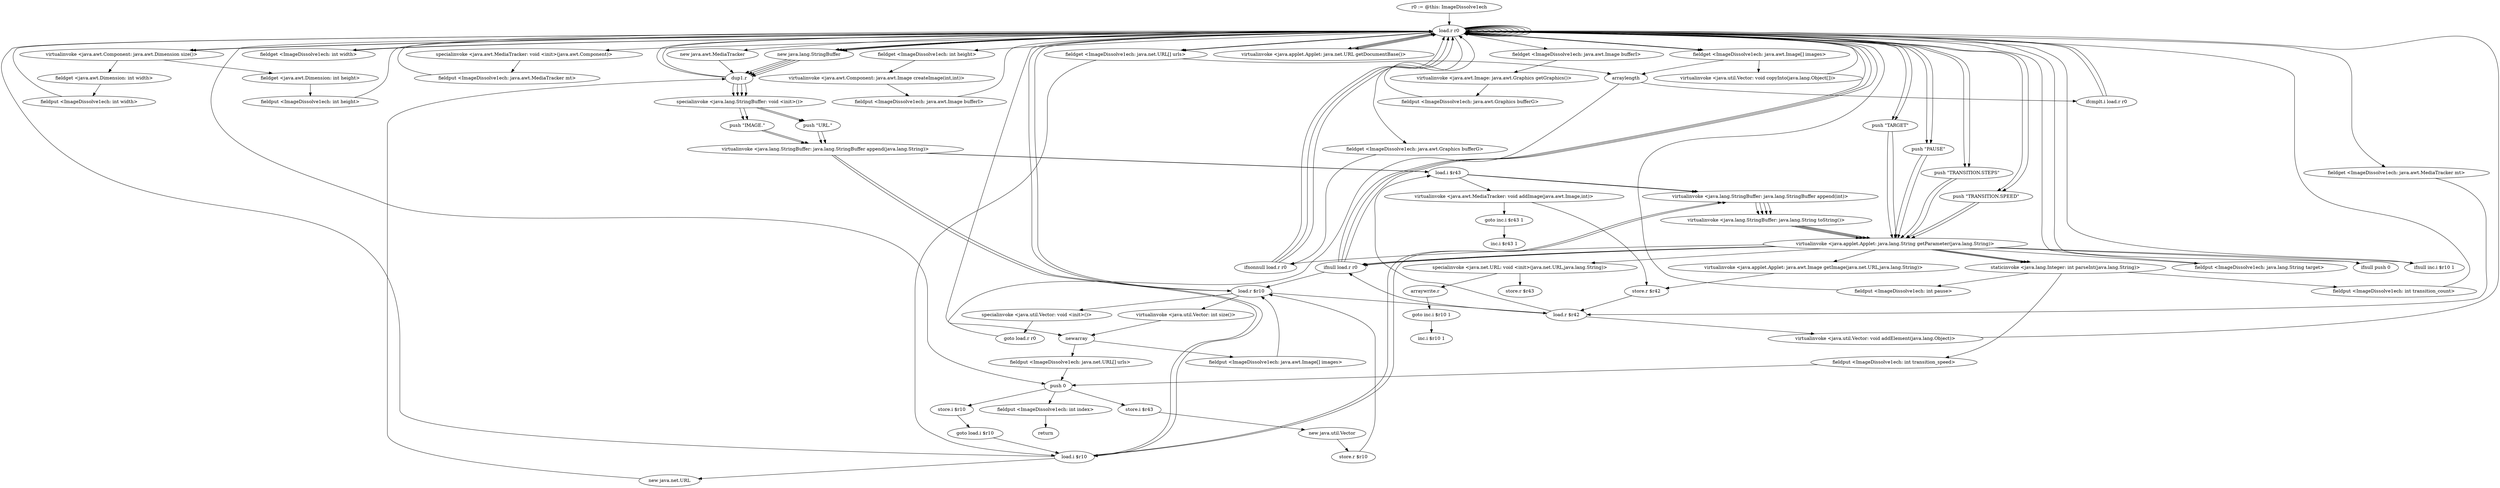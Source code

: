 digraph "" {
    "r0 := @this: ImageDissolve1ech"
    "load.r r0"
    "r0 := @this: ImageDissolve1ech"->"load.r r0";
    "new java.awt.MediaTracker"
    "load.r r0"->"new java.awt.MediaTracker";
    "dup1.r"
    "new java.awt.MediaTracker"->"dup1.r";
    "dup1.r"->"load.r r0";
    "specialinvoke <java.awt.MediaTracker: void <init>(java.awt.Component)>"
    "load.r r0"->"specialinvoke <java.awt.MediaTracker: void <init>(java.awt.Component)>";
    "fieldput <ImageDissolve1ech: java.awt.MediaTracker mt>"
    "specialinvoke <java.awt.MediaTracker: void <init>(java.awt.Component)>"->"fieldput <ImageDissolve1ech: java.awt.MediaTracker mt>";
    "fieldput <ImageDissolve1ech: java.awt.MediaTracker mt>"->"load.r r0";
    "load.r r0"->"load.r r0";
    "virtualinvoke <java.awt.Component: java.awt.Dimension size()>"
    "load.r r0"->"virtualinvoke <java.awt.Component: java.awt.Dimension size()>";
    "fieldget <java.awt.Dimension: int width>"
    "virtualinvoke <java.awt.Component: java.awt.Dimension size()>"->"fieldget <java.awt.Dimension: int width>";
    "fieldput <ImageDissolve1ech: int width>"
    "fieldget <java.awt.Dimension: int width>"->"fieldput <ImageDissolve1ech: int width>";
    "fieldput <ImageDissolve1ech: int width>"->"load.r r0";
    "load.r r0"->"load.r r0";
    "load.r r0"->"virtualinvoke <java.awt.Component: java.awt.Dimension size()>";
    "fieldget <java.awt.Dimension: int height>"
    "virtualinvoke <java.awt.Component: java.awt.Dimension size()>"->"fieldget <java.awt.Dimension: int height>";
    "fieldput <ImageDissolve1ech: int height>"
    "fieldget <java.awt.Dimension: int height>"->"fieldput <ImageDissolve1ech: int height>";
    "fieldput <ImageDissolve1ech: int height>"->"load.r r0";
    "fieldget <ImageDissolve1ech: java.awt.Graphics bufferG>"
    "load.r r0"->"fieldget <ImageDissolve1ech: java.awt.Graphics bufferG>";
    "ifnonnull load.r r0"
    "fieldget <ImageDissolve1ech: java.awt.Graphics bufferG>"->"ifnonnull load.r r0";
    "ifnonnull load.r r0"->"load.r r0";
    "load.r r0"->"load.r r0";
    "load.r r0"->"load.r r0";
    "fieldget <ImageDissolve1ech: int width>"
    "load.r r0"->"fieldget <ImageDissolve1ech: int width>";
    "fieldget <ImageDissolve1ech: int width>"->"load.r r0";
    "fieldget <ImageDissolve1ech: int height>"
    "load.r r0"->"fieldget <ImageDissolve1ech: int height>";
    "virtualinvoke <java.awt.Component: java.awt.Image createImage(int,int)>"
    "fieldget <ImageDissolve1ech: int height>"->"virtualinvoke <java.awt.Component: java.awt.Image createImage(int,int)>";
    "fieldput <ImageDissolve1ech: java.awt.Image bufferI>"
    "virtualinvoke <java.awt.Component: java.awt.Image createImage(int,int)>"->"fieldput <ImageDissolve1ech: java.awt.Image bufferI>";
    "fieldput <ImageDissolve1ech: java.awt.Image bufferI>"->"load.r r0";
    "load.r r0"->"load.r r0";
    "fieldget <ImageDissolve1ech: java.awt.Image bufferI>"
    "load.r r0"->"fieldget <ImageDissolve1ech: java.awt.Image bufferI>";
    "virtualinvoke <java.awt.Image: java.awt.Graphics getGraphics()>"
    "fieldget <ImageDissolve1ech: java.awt.Image bufferI>"->"virtualinvoke <java.awt.Image: java.awt.Graphics getGraphics()>";
    "fieldput <ImageDissolve1ech: java.awt.Graphics bufferG>"
    "virtualinvoke <java.awt.Image: java.awt.Graphics getGraphics()>"->"fieldput <ImageDissolve1ech: java.awt.Graphics bufferG>";
    "fieldput <ImageDissolve1ech: java.awt.Graphics bufferG>"->"load.r r0";
    "push \"TARGET\""
    "load.r r0"->"push \"TARGET\"";
    "virtualinvoke <java.applet.Applet: java.lang.String getParameter(java.lang.String)>"
    "push \"TARGET\""->"virtualinvoke <java.applet.Applet: java.lang.String getParameter(java.lang.String)>";
    "ifnull load.r r0"
    "virtualinvoke <java.applet.Applet: java.lang.String getParameter(java.lang.String)>"->"ifnull load.r r0";
    "ifnull load.r r0"->"load.r r0";
    "load.r r0"->"load.r r0";
    "load.r r0"->"push \"TARGET\"";
    "push \"TARGET\""->"virtualinvoke <java.applet.Applet: java.lang.String getParameter(java.lang.String)>";
    "fieldput <ImageDissolve1ech: java.lang.String target>"
    "virtualinvoke <java.applet.Applet: java.lang.String getParameter(java.lang.String)>"->"fieldput <ImageDissolve1ech: java.lang.String target>";
    "fieldput <ImageDissolve1ech: java.lang.String target>"->"load.r r0";
    "push \"PAUSE\""
    "load.r r0"->"push \"PAUSE\"";
    "push \"PAUSE\""->"virtualinvoke <java.applet.Applet: java.lang.String getParameter(java.lang.String)>";
    "virtualinvoke <java.applet.Applet: java.lang.String getParameter(java.lang.String)>"->"ifnull load.r r0";
    "ifnull load.r r0"->"load.r r0";
    "load.r r0"->"load.r r0";
    "load.r r0"->"push \"PAUSE\"";
    "push \"PAUSE\""->"virtualinvoke <java.applet.Applet: java.lang.String getParameter(java.lang.String)>";
    "staticinvoke <java.lang.Integer: int parseInt(java.lang.String)>"
    "virtualinvoke <java.applet.Applet: java.lang.String getParameter(java.lang.String)>"->"staticinvoke <java.lang.Integer: int parseInt(java.lang.String)>";
    "fieldput <ImageDissolve1ech: int pause>"
    "staticinvoke <java.lang.Integer: int parseInt(java.lang.String)>"->"fieldput <ImageDissolve1ech: int pause>";
    "fieldput <ImageDissolve1ech: int pause>"->"load.r r0";
    "push \"TRANSITION.STEPS\""
    "load.r r0"->"push \"TRANSITION.STEPS\"";
    "push \"TRANSITION.STEPS\""->"virtualinvoke <java.applet.Applet: java.lang.String getParameter(java.lang.String)>";
    "virtualinvoke <java.applet.Applet: java.lang.String getParameter(java.lang.String)>"->"ifnull load.r r0";
    "ifnull load.r r0"->"load.r r0";
    "load.r r0"->"load.r r0";
    "load.r r0"->"push \"TRANSITION.STEPS\"";
    "push \"TRANSITION.STEPS\""->"virtualinvoke <java.applet.Applet: java.lang.String getParameter(java.lang.String)>";
    "virtualinvoke <java.applet.Applet: java.lang.String getParameter(java.lang.String)>"->"staticinvoke <java.lang.Integer: int parseInt(java.lang.String)>";
    "fieldput <ImageDissolve1ech: int transition_count>"
    "staticinvoke <java.lang.Integer: int parseInt(java.lang.String)>"->"fieldput <ImageDissolve1ech: int transition_count>";
    "fieldput <ImageDissolve1ech: int transition_count>"->"load.r r0";
    "push \"TRANSITION.SPEED\""
    "load.r r0"->"push \"TRANSITION.SPEED\"";
    "push \"TRANSITION.SPEED\""->"virtualinvoke <java.applet.Applet: java.lang.String getParameter(java.lang.String)>";
    "ifnull push 0"
    "virtualinvoke <java.applet.Applet: java.lang.String getParameter(java.lang.String)>"->"ifnull push 0";
    "ifnull push 0"->"load.r r0";
    "load.r r0"->"load.r r0";
    "load.r r0"->"push \"TRANSITION.SPEED\"";
    "push \"TRANSITION.SPEED\""->"virtualinvoke <java.applet.Applet: java.lang.String getParameter(java.lang.String)>";
    "virtualinvoke <java.applet.Applet: java.lang.String getParameter(java.lang.String)>"->"staticinvoke <java.lang.Integer: int parseInt(java.lang.String)>";
    "fieldput <ImageDissolve1ech: int transition_speed>"
    "staticinvoke <java.lang.Integer: int parseInt(java.lang.String)>"->"fieldput <ImageDissolve1ech: int transition_speed>";
    "push 0"
    "fieldput <ImageDissolve1ech: int transition_speed>"->"push 0";
    "store.i $r43"
    "push 0"->"store.i $r43";
    "new java.util.Vector"
    "store.i $r43"->"new java.util.Vector";
    "store.r $r10"
    "new java.util.Vector"->"store.r $r10";
    "load.r $r10"
    "store.r $r10"->"load.r $r10";
    "specialinvoke <java.util.Vector: void <init>()>"
    "load.r $r10"->"specialinvoke <java.util.Vector: void <init>()>";
    "goto load.r r0"
    "specialinvoke <java.util.Vector: void <init>()>"->"goto load.r r0";
    "goto load.r r0"->"load.r r0";
    "new java.lang.StringBuffer"
    "load.r r0"->"new java.lang.StringBuffer";
    "new java.lang.StringBuffer"->"dup1.r";
    "specialinvoke <java.lang.StringBuffer: void <init>()>"
    "dup1.r"->"specialinvoke <java.lang.StringBuffer: void <init>()>";
    "push \"IMAGE.\""
    "specialinvoke <java.lang.StringBuffer: void <init>()>"->"push \"IMAGE.\"";
    "virtualinvoke <java.lang.StringBuffer: java.lang.StringBuffer append(java.lang.String)>"
    "push \"IMAGE.\""->"virtualinvoke <java.lang.StringBuffer: java.lang.StringBuffer append(java.lang.String)>";
    "load.i $r43"
    "virtualinvoke <java.lang.StringBuffer: java.lang.StringBuffer append(java.lang.String)>"->"load.i $r43";
    "virtualinvoke <java.lang.StringBuffer: java.lang.StringBuffer append(int)>"
    "load.i $r43"->"virtualinvoke <java.lang.StringBuffer: java.lang.StringBuffer append(int)>";
    "virtualinvoke <java.lang.StringBuffer: java.lang.String toString()>"
    "virtualinvoke <java.lang.StringBuffer: java.lang.StringBuffer append(int)>"->"virtualinvoke <java.lang.StringBuffer: java.lang.String toString()>";
    "virtualinvoke <java.lang.StringBuffer: java.lang.String toString()>"->"virtualinvoke <java.applet.Applet: java.lang.String getParameter(java.lang.String)>";
    "virtualinvoke <java.applet.Applet: java.lang.String getParameter(java.lang.String)>"->"ifnonnull load.r r0";
    "ifnonnull load.r r0"->"load.r r0";
    "load.r r0"->"load.r $r10";
    "virtualinvoke <java.util.Vector: int size()>"
    "load.r $r10"->"virtualinvoke <java.util.Vector: int size()>";
    "newarray"
    "virtualinvoke <java.util.Vector: int size()>"->"newarray";
    "fieldput <ImageDissolve1ech: java.awt.Image[] images>"
    "newarray"->"fieldput <ImageDissolve1ech: java.awt.Image[] images>";
    "fieldput <ImageDissolve1ech: java.awt.Image[] images>"->"load.r $r10";
    "load.r $r10"->"load.r r0";
    "fieldget <ImageDissolve1ech: java.awt.Image[] images>"
    "load.r r0"->"fieldget <ImageDissolve1ech: java.awt.Image[] images>";
    "virtualinvoke <java.util.Vector: void copyInto(java.lang.Object[])>"
    "fieldget <ImageDissolve1ech: java.awt.Image[] images>"->"virtualinvoke <java.util.Vector: void copyInto(java.lang.Object[])>";
    "virtualinvoke <java.util.Vector: void copyInto(java.lang.Object[])>"->"load.r r0";
    "load.r r0"->"load.r r0";
    "load.r r0"->"fieldget <ImageDissolve1ech: java.awt.Image[] images>";
    "arraylength"
    "fieldget <ImageDissolve1ech: java.awt.Image[] images>"->"arraylength";
    "arraylength"->"newarray";
    "fieldput <ImageDissolve1ech: java.net.URL[] urls>"
    "newarray"->"fieldput <ImageDissolve1ech: java.net.URL[] urls>";
    "fieldput <ImageDissolve1ech: java.net.URL[] urls>"->"push 0";
    "store.i $r10"
    "push 0"->"store.i $r10";
    "goto load.i $r10"
    "store.i $r10"->"goto load.i $r10";
    "load.i $r10"
    "goto load.i $r10"->"load.i $r10";
    "load.i $r10"->"load.r r0";
    "fieldget <ImageDissolve1ech: java.net.URL[] urls>"
    "load.r r0"->"fieldget <ImageDissolve1ech: java.net.URL[] urls>";
    "fieldget <ImageDissolve1ech: java.net.URL[] urls>"->"arraylength";
    "ifcmplt.i load.r r0"
    "arraylength"->"ifcmplt.i load.r r0";
    "ifcmplt.i load.r r0"->"load.r r0";
    "load.r r0"->"push 0";
    "fieldput <ImageDissolve1ech: int index>"
    "push 0"->"fieldput <ImageDissolve1ech: int index>";
    "return"
    "fieldput <ImageDissolve1ech: int index>"->"return";
    "ifcmplt.i load.r r0"->"load.r r0";
    "load.r r0"->"new java.lang.StringBuffer";
    "new java.lang.StringBuffer"->"dup1.r";
    "dup1.r"->"specialinvoke <java.lang.StringBuffer: void <init>()>";
    "push \"URL.\""
    "specialinvoke <java.lang.StringBuffer: void <init>()>"->"push \"URL.\"";
    "push \"URL.\""->"virtualinvoke <java.lang.StringBuffer: java.lang.StringBuffer append(java.lang.String)>";
    "virtualinvoke <java.lang.StringBuffer: java.lang.StringBuffer append(java.lang.String)>"->"load.i $r10";
    "load.i $r10"->"virtualinvoke <java.lang.StringBuffer: java.lang.StringBuffer append(int)>";
    "virtualinvoke <java.lang.StringBuffer: java.lang.StringBuffer append(int)>"->"virtualinvoke <java.lang.StringBuffer: java.lang.String toString()>";
    "virtualinvoke <java.lang.StringBuffer: java.lang.String toString()>"->"virtualinvoke <java.applet.Applet: java.lang.String getParameter(java.lang.String)>";
    "ifnull inc.i $r10 1"
    "virtualinvoke <java.applet.Applet: java.lang.String getParameter(java.lang.String)>"->"ifnull inc.i $r10 1";
    "ifnull inc.i $r10 1"->"load.r r0";
    "load.r r0"->"fieldget <ImageDissolve1ech: java.net.URL[] urls>";
    "fieldget <ImageDissolve1ech: java.net.URL[] urls>"->"load.i $r10";
    "new java.net.URL"
    "load.i $r10"->"new java.net.URL";
    "new java.net.URL"->"dup1.r";
    "dup1.r"->"load.r r0";
    "virtualinvoke <java.applet.Applet: java.net.URL getDocumentBase()>"
    "load.r r0"->"virtualinvoke <java.applet.Applet: java.net.URL getDocumentBase()>";
    "virtualinvoke <java.applet.Applet: java.net.URL getDocumentBase()>"->"load.r r0";
    "load.r r0"->"new java.lang.StringBuffer";
    "new java.lang.StringBuffer"->"dup1.r";
    "dup1.r"->"specialinvoke <java.lang.StringBuffer: void <init>()>";
    "specialinvoke <java.lang.StringBuffer: void <init>()>"->"push \"URL.\"";
    "push \"URL.\""->"virtualinvoke <java.lang.StringBuffer: java.lang.StringBuffer append(java.lang.String)>";
    "virtualinvoke <java.lang.StringBuffer: java.lang.StringBuffer append(java.lang.String)>"->"load.i $r10";
    "load.i $r10"->"virtualinvoke <java.lang.StringBuffer: java.lang.StringBuffer append(int)>";
    "virtualinvoke <java.lang.StringBuffer: java.lang.StringBuffer append(int)>"->"virtualinvoke <java.lang.StringBuffer: java.lang.String toString()>";
    "virtualinvoke <java.lang.StringBuffer: java.lang.String toString()>"->"virtualinvoke <java.applet.Applet: java.lang.String getParameter(java.lang.String)>";
    "specialinvoke <java.net.URL: void <init>(java.net.URL,java.lang.String)>"
    "virtualinvoke <java.applet.Applet: java.lang.String getParameter(java.lang.String)>"->"specialinvoke <java.net.URL: void <init>(java.net.URL,java.lang.String)>";
    "arraywrite.r"
    "specialinvoke <java.net.URL: void <init>(java.net.URL,java.lang.String)>"->"arraywrite.r";
    "goto inc.i $r10 1"
    "arraywrite.r"->"goto inc.i $r10 1";
    "inc.i $r10 1"
    "goto inc.i $r10 1"->"inc.i $r10 1";
    "store.r $r43"
    "specialinvoke <java.net.URL: void <init>(java.net.URL,java.lang.String)>"->"store.r $r43";
    "ifnonnull load.r r0"->"load.r r0";
    "load.r r0"->"load.r r0";
    "load.r r0"->"virtualinvoke <java.applet.Applet: java.net.URL getDocumentBase()>";
    "virtualinvoke <java.applet.Applet: java.net.URL getDocumentBase()>"->"load.r r0";
    "load.r r0"->"new java.lang.StringBuffer";
    "new java.lang.StringBuffer"->"dup1.r";
    "dup1.r"->"specialinvoke <java.lang.StringBuffer: void <init>()>";
    "specialinvoke <java.lang.StringBuffer: void <init>()>"->"push \"IMAGE.\"";
    "push \"IMAGE.\""->"virtualinvoke <java.lang.StringBuffer: java.lang.StringBuffer append(java.lang.String)>";
    "virtualinvoke <java.lang.StringBuffer: java.lang.StringBuffer append(java.lang.String)>"->"load.i $r43";
    "load.i $r43"->"virtualinvoke <java.lang.StringBuffer: java.lang.StringBuffer append(int)>";
    "virtualinvoke <java.lang.StringBuffer: java.lang.StringBuffer append(int)>"->"virtualinvoke <java.lang.StringBuffer: java.lang.String toString()>";
    "virtualinvoke <java.lang.StringBuffer: java.lang.String toString()>"->"virtualinvoke <java.applet.Applet: java.lang.String getParameter(java.lang.String)>";
    "virtualinvoke <java.applet.Applet: java.awt.Image getImage(java.net.URL,java.lang.String)>"
    "virtualinvoke <java.applet.Applet: java.lang.String getParameter(java.lang.String)>"->"virtualinvoke <java.applet.Applet: java.awt.Image getImage(java.net.URL,java.lang.String)>";
    "store.r $r42"
    "virtualinvoke <java.applet.Applet: java.awt.Image getImage(java.net.URL,java.lang.String)>"->"store.r $r42";
    "load.r $r42"
    "store.r $r42"->"load.r $r42";
    "load.r $r42"->"ifnull load.r r0";
    "ifnull load.r r0"->"load.r $r10";
    "load.r $r10"->"load.r $r42";
    "virtualinvoke <java.util.Vector: void addElement(java.lang.Object)>"
    "load.r $r42"->"virtualinvoke <java.util.Vector: void addElement(java.lang.Object)>";
    "virtualinvoke <java.util.Vector: void addElement(java.lang.Object)>"->"load.r r0";
    "fieldget <ImageDissolve1ech: java.awt.MediaTracker mt>"
    "load.r r0"->"fieldget <ImageDissolve1ech: java.awt.MediaTracker mt>";
    "fieldget <ImageDissolve1ech: java.awt.MediaTracker mt>"->"load.r $r42";
    "load.r $r42"->"load.i $r43";
    "virtualinvoke <java.awt.MediaTracker: void addImage(java.awt.Image,int)>"
    "load.i $r43"->"virtualinvoke <java.awt.MediaTracker: void addImage(java.awt.Image,int)>";
    "goto inc.i $r43 1"
    "virtualinvoke <java.awt.MediaTracker: void addImage(java.awt.Image,int)>"->"goto inc.i $r43 1";
    "inc.i $r43 1"
    "goto inc.i $r43 1"->"inc.i $r43 1";
    "virtualinvoke <java.awt.MediaTracker: void addImage(java.awt.Image,int)>"->"store.r $r42";
}
